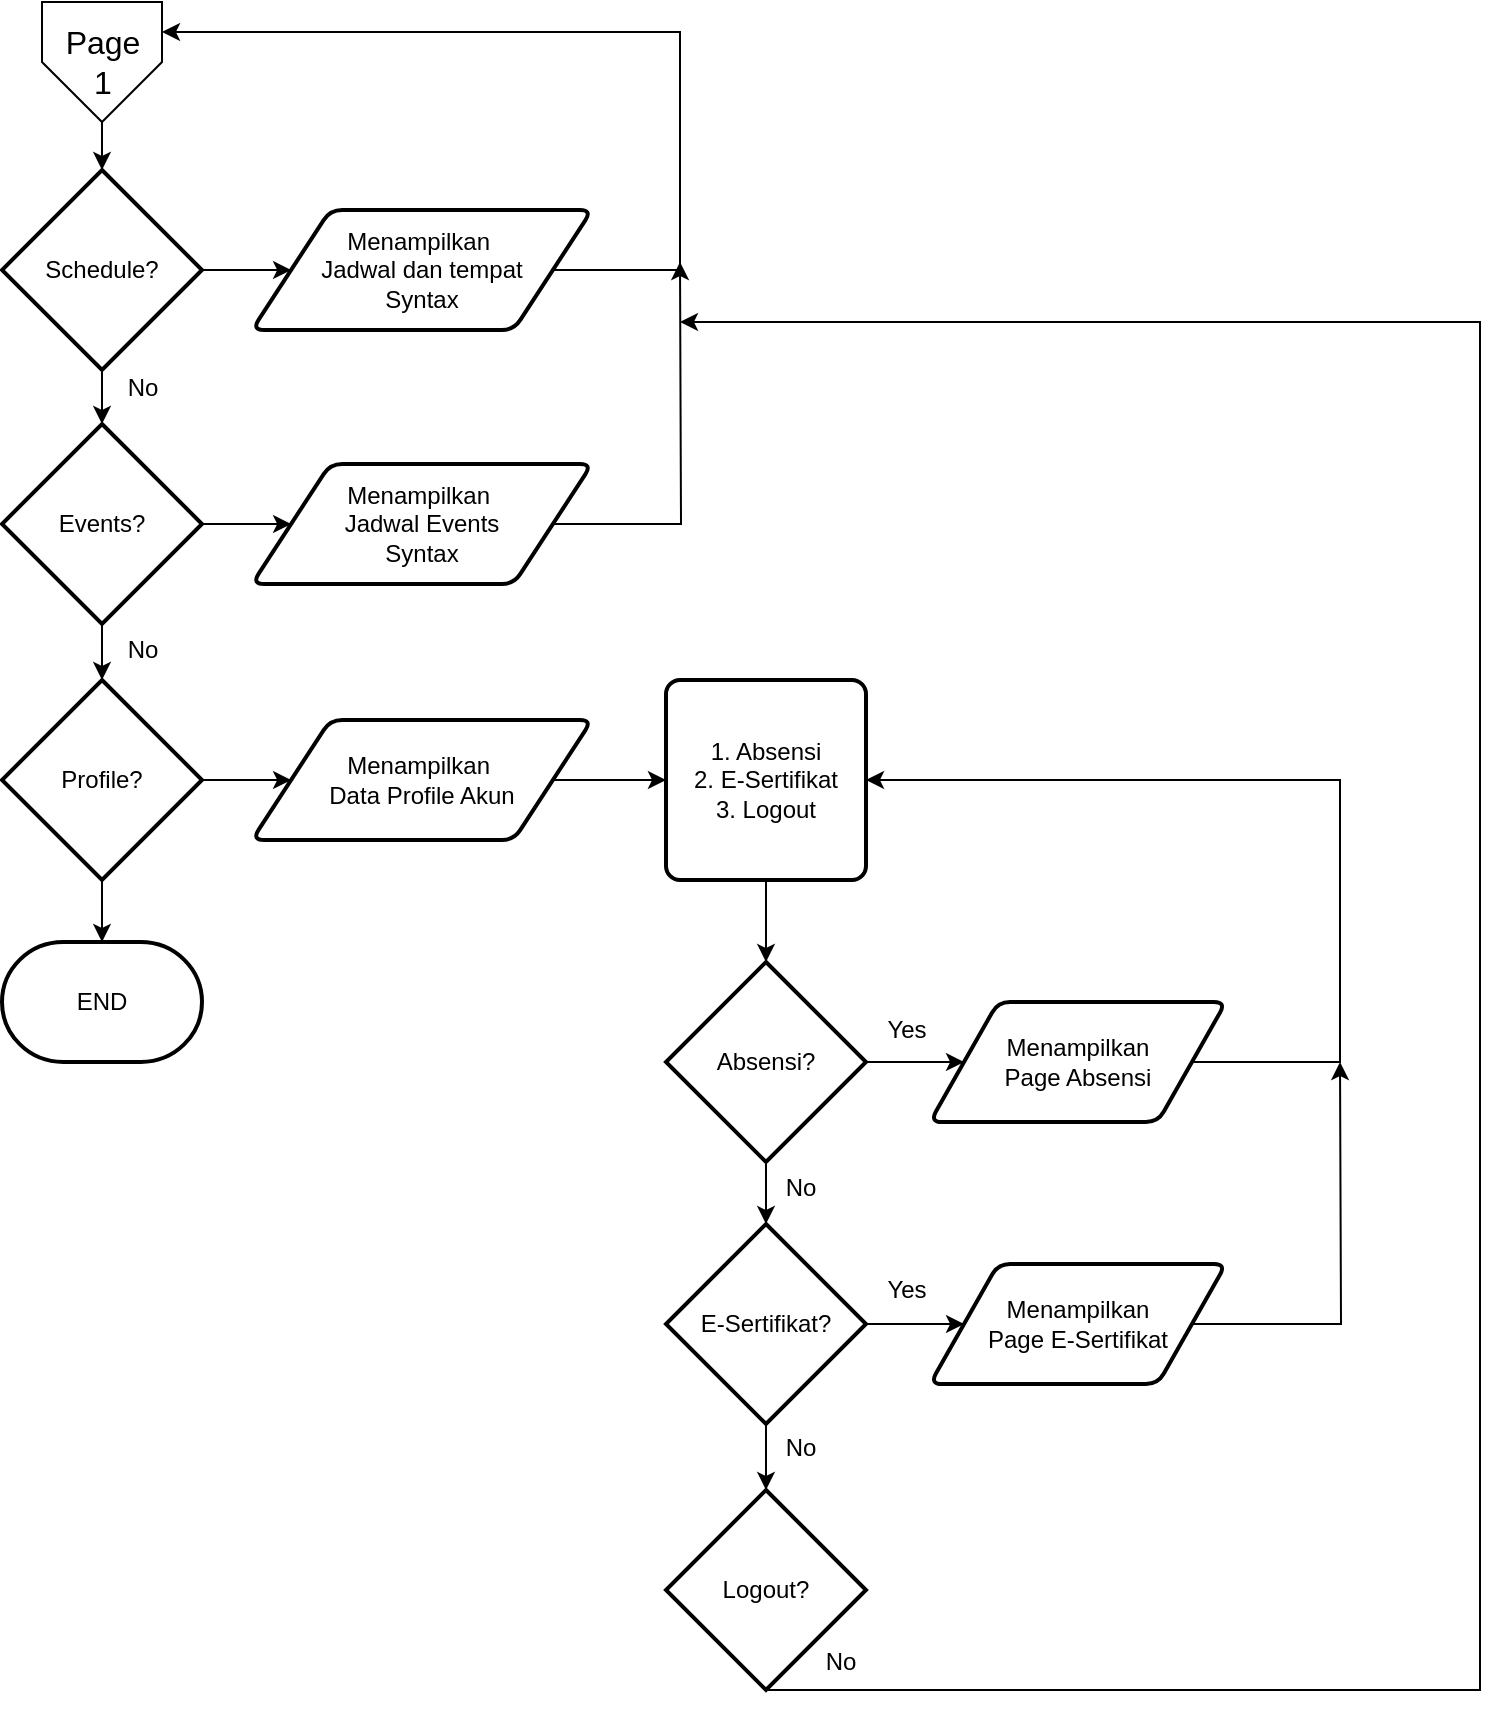 <mxfile version="24.7.6" pages="2">
  <diagram name="Page-1" id="a8UIe7vdmMAAO8bH5ttX">
    <mxGraphModel dx="1500" dy="873" grid="1" gridSize="10" guides="1" tooltips="1" connect="1" arrows="1" fold="1" page="1" pageScale="1" pageWidth="827" pageHeight="1169" math="0" shadow="0">
      <root>
        <mxCell id="0" />
        <mxCell id="1" parent="0" />
        <mxCell id="h8VWl4SBBmZREgqOAzla-1" value="&lt;font style=&quot;font-size: 16px;&quot;&gt;Page&lt;/font&gt;&lt;div&gt;&lt;font style=&quot;font-size: 16px;&quot;&gt;1&lt;/font&gt;&lt;/div&gt;" style="verticalLabelPosition=middle;verticalAlign=middle;html=1;shape=offPageConnector;rounded=0;size=0.5;labelPosition=center;align=center;" vertex="1" parent="1">
          <mxGeometry x="41" y="40" width="60" height="60" as="geometry" />
        </mxCell>
        <mxCell id="h8VWl4SBBmZREgqOAzla-12" style="edgeStyle=orthogonalEdgeStyle;rounded=0;orthogonalLoop=1;jettySize=auto;html=1;exitX=1;exitY=0.5;exitDx=0;exitDy=0;exitPerimeter=0;entryX=0;entryY=0.5;entryDx=0;entryDy=0;" edge="1" parent="1" source="h8VWl4SBBmZREgqOAzla-2" target="h8VWl4SBBmZREgqOAzla-10">
          <mxGeometry relative="1" as="geometry" />
        </mxCell>
        <mxCell id="h8VWl4SBBmZREgqOAzla-2" value="Schedule?" style="strokeWidth=2;html=1;shape=mxgraph.flowchart.decision;whiteSpace=wrap;" vertex="1" parent="1">
          <mxGeometry x="21" y="124" width="100" height="100" as="geometry" />
        </mxCell>
        <mxCell id="h8VWl4SBBmZREgqOAzla-3" style="edgeStyle=orthogonalEdgeStyle;rounded=0;orthogonalLoop=1;jettySize=auto;html=1;exitX=0.5;exitY=1;exitDx=0;exitDy=0;entryX=0.5;entryY=0;entryDx=0;entryDy=0;entryPerimeter=0;" edge="1" parent="1" source="h8VWl4SBBmZREgqOAzla-1" target="h8VWl4SBBmZREgqOAzla-2">
          <mxGeometry relative="1" as="geometry" />
        </mxCell>
        <mxCell id="h8VWl4SBBmZREgqOAzla-14" style="edgeStyle=orthogonalEdgeStyle;rounded=0;orthogonalLoop=1;jettySize=auto;html=1;exitX=1;exitY=0.5;exitDx=0;exitDy=0;exitPerimeter=0;entryX=0;entryY=0.5;entryDx=0;entryDy=0;" edge="1" parent="1" source="h8VWl4SBBmZREgqOAzla-4" target="h8VWl4SBBmZREgqOAzla-13">
          <mxGeometry relative="1" as="geometry" />
        </mxCell>
        <mxCell id="h8VWl4SBBmZREgqOAzla-4" value="Events?" style="strokeWidth=2;html=1;shape=mxgraph.flowchart.decision;whiteSpace=wrap;" vertex="1" parent="1">
          <mxGeometry x="21" y="251" width="100" height="100" as="geometry" />
        </mxCell>
        <mxCell id="h8VWl4SBBmZREgqOAzla-5" style="edgeStyle=orthogonalEdgeStyle;rounded=0;orthogonalLoop=1;jettySize=auto;html=1;exitX=0.5;exitY=1;exitDx=0;exitDy=0;exitPerimeter=0;entryX=0.5;entryY=0;entryDx=0;entryDy=0;entryPerimeter=0;" edge="1" parent="1" source="h8VWl4SBBmZREgqOAzla-2" target="h8VWl4SBBmZREgqOAzla-4">
          <mxGeometry relative="1" as="geometry" />
        </mxCell>
        <mxCell id="h8VWl4SBBmZREgqOAzla-17" value="" style="edgeStyle=orthogonalEdgeStyle;rounded=0;orthogonalLoop=1;jettySize=auto;html=1;" edge="1" parent="1" source="h8VWl4SBBmZREgqOAzla-6" target="h8VWl4SBBmZREgqOAzla-16">
          <mxGeometry relative="1" as="geometry" />
        </mxCell>
        <mxCell id="h8VWl4SBBmZREgqOAzla-23" value="" style="edgeStyle=orthogonalEdgeStyle;rounded=0;orthogonalLoop=1;jettySize=auto;html=1;" edge="1" parent="1" source="h8VWl4SBBmZREgqOAzla-6" target="h8VWl4SBBmZREgqOAzla-22">
          <mxGeometry relative="1" as="geometry" />
        </mxCell>
        <mxCell id="h8VWl4SBBmZREgqOAzla-6" value="Profile?" style="strokeWidth=2;html=1;shape=mxgraph.flowchart.decision;whiteSpace=wrap;" vertex="1" parent="1">
          <mxGeometry x="21" y="379" width="100" height="100" as="geometry" />
        </mxCell>
        <mxCell id="h8VWl4SBBmZREgqOAzla-7" style="edgeStyle=orthogonalEdgeStyle;rounded=0;orthogonalLoop=1;jettySize=auto;html=1;exitX=0.5;exitY=1;exitDx=0;exitDy=0;exitPerimeter=0;entryX=0.5;entryY=0;entryDx=0;entryDy=0;entryPerimeter=0;" edge="1" parent="1" source="h8VWl4SBBmZREgqOAzla-4" target="h8VWl4SBBmZREgqOAzla-6">
          <mxGeometry relative="1" as="geometry" />
        </mxCell>
        <mxCell id="h8VWl4SBBmZREgqOAzla-8" value="No" style="text;html=1;align=center;verticalAlign=middle;resizable=0;points=[];autosize=1;strokeColor=none;fillColor=none;" vertex="1" parent="1">
          <mxGeometry x="71" y="218" width="40" height="30" as="geometry" />
        </mxCell>
        <mxCell id="h8VWl4SBBmZREgqOAzla-9" value="No" style="text;html=1;align=center;verticalAlign=middle;resizable=0;points=[];autosize=1;strokeColor=none;fillColor=none;" vertex="1" parent="1">
          <mxGeometry x="71" y="349" width="40" height="30" as="geometry" />
        </mxCell>
        <mxCell id="h8VWl4SBBmZREgqOAzla-25" style="edgeStyle=orthogonalEdgeStyle;rounded=0;orthogonalLoop=1;jettySize=auto;html=1;exitX=1;exitY=0.5;exitDx=0;exitDy=0;entryX=1;entryY=0.25;entryDx=0;entryDy=0;" edge="1" parent="1" source="h8VWl4SBBmZREgqOAzla-10" target="h8VWl4SBBmZREgqOAzla-1">
          <mxGeometry relative="1" as="geometry">
            <mxPoint x="360" y="60" as="targetPoint" />
            <Array as="points">
              <mxPoint x="360" y="174" />
              <mxPoint x="360" y="55" />
            </Array>
          </mxGeometry>
        </mxCell>
        <mxCell id="h8VWl4SBBmZREgqOAzla-10" value="Menampilkan&amp;nbsp;&lt;div&gt;Jadwal dan tempat&lt;div&gt;Syntax&lt;/div&gt;&lt;/div&gt;" style="shape=parallelogram;html=1;strokeWidth=2;perimeter=parallelogramPerimeter;whiteSpace=wrap;rounded=1;arcSize=12;size=0.23;" vertex="1" parent="1">
          <mxGeometry x="146" y="144" width="170" height="60" as="geometry" />
        </mxCell>
        <mxCell id="h8VWl4SBBmZREgqOAzla-24" style="edgeStyle=orthogonalEdgeStyle;rounded=0;orthogonalLoop=1;jettySize=auto;html=1;exitX=1;exitY=0.5;exitDx=0;exitDy=0;" edge="1" parent="1" source="h8VWl4SBBmZREgqOAzla-13">
          <mxGeometry relative="1" as="geometry">
            <mxPoint x="360" y="170" as="targetPoint" />
          </mxGeometry>
        </mxCell>
        <mxCell id="h8VWl4SBBmZREgqOAzla-13" value="Menampilkan&amp;nbsp;&lt;div&gt;Jadwal Events&lt;div&gt;Syntax&lt;/div&gt;&lt;/div&gt;" style="shape=parallelogram;html=1;strokeWidth=2;perimeter=parallelogramPerimeter;whiteSpace=wrap;rounded=1;arcSize=12;size=0.23;" vertex="1" parent="1">
          <mxGeometry x="146" y="271" width="170" height="60" as="geometry" />
        </mxCell>
        <mxCell id="h8VWl4SBBmZREgqOAzla-27" value="" style="edgeStyle=orthogonalEdgeStyle;rounded=0;orthogonalLoop=1;jettySize=auto;html=1;" edge="1" parent="1" source="h8VWl4SBBmZREgqOAzla-16" target="h8VWl4SBBmZREgqOAzla-26">
          <mxGeometry relative="1" as="geometry" />
        </mxCell>
        <mxCell id="h8VWl4SBBmZREgqOAzla-16" value="Menampilkan&amp;nbsp;&lt;div&gt;Data Profile Akun&lt;/div&gt;" style="shape=parallelogram;html=1;strokeWidth=2;perimeter=parallelogramPerimeter;whiteSpace=wrap;rounded=1;arcSize=12;size=0.23;" vertex="1" parent="1">
          <mxGeometry x="146" y="399" width="170" height="60" as="geometry" />
        </mxCell>
        <mxCell id="h8VWl4SBBmZREgqOAzla-22" value="END" style="strokeWidth=2;html=1;shape=mxgraph.flowchart.terminator;whiteSpace=wrap;" vertex="1" parent="1">
          <mxGeometry x="21" y="510" width="100" height="60" as="geometry" />
        </mxCell>
        <mxCell id="h8VWl4SBBmZREgqOAzla-38" value="" style="edgeStyle=orthogonalEdgeStyle;rounded=0;orthogonalLoop=1;jettySize=auto;html=1;" edge="1" parent="1" source="h8VWl4SBBmZREgqOAzla-26" target="h8VWl4SBBmZREgqOAzla-28">
          <mxGeometry relative="1" as="geometry" />
        </mxCell>
        <mxCell id="h8VWl4SBBmZREgqOAzla-26" value="1. Absensi&lt;div&gt;2. E-Sertifikat&lt;/div&gt;&lt;div&gt;3. Logout&lt;/div&gt;" style="rounded=1;whiteSpace=wrap;html=1;absoluteArcSize=1;arcSize=14;strokeWidth=2;" vertex="1" parent="1">
          <mxGeometry x="353" y="379" width="100" height="100" as="geometry" />
        </mxCell>
        <mxCell id="h8VWl4SBBmZREgqOAzla-31" value="" style="edgeStyle=orthogonalEdgeStyle;rounded=0;orthogonalLoop=1;jettySize=auto;html=1;" edge="1" parent="1" source="h8VWl4SBBmZREgqOAzla-28" target="h8VWl4SBBmZREgqOAzla-30">
          <mxGeometry relative="1" as="geometry" />
        </mxCell>
        <mxCell id="h8VWl4SBBmZREgqOAzla-34" value="" style="edgeStyle=orthogonalEdgeStyle;rounded=0;orthogonalLoop=1;jettySize=auto;html=1;" edge="1" parent="1" source="h8VWl4SBBmZREgqOAzla-28" target="h8VWl4SBBmZREgqOAzla-33">
          <mxGeometry relative="1" as="geometry" />
        </mxCell>
        <mxCell id="h8VWl4SBBmZREgqOAzla-28" value="Absensi?" style="strokeWidth=2;html=1;shape=mxgraph.flowchart.decision;whiteSpace=wrap;" vertex="1" parent="1">
          <mxGeometry x="353" y="520" width="100" height="100" as="geometry" />
        </mxCell>
        <mxCell id="h8VWl4SBBmZREgqOAzla-45" style="edgeStyle=orthogonalEdgeStyle;rounded=0;orthogonalLoop=1;jettySize=auto;html=1;exitX=1;exitY=0.5;exitDx=0;exitDy=0;entryX=1;entryY=0.5;entryDx=0;entryDy=0;" edge="1" parent="1" source="h8VWl4SBBmZREgqOAzla-30" target="h8VWl4SBBmZREgqOAzla-26">
          <mxGeometry relative="1" as="geometry">
            <mxPoint x="690" y="430" as="targetPoint" />
            <Array as="points">
              <mxPoint x="690" y="570" />
              <mxPoint x="690" y="429" />
            </Array>
          </mxGeometry>
        </mxCell>
        <mxCell id="h8VWl4SBBmZREgqOAzla-30" value="Menampilkan&lt;div&gt;Page Absensi&lt;/div&gt;" style="shape=parallelogram;html=1;strokeWidth=2;perimeter=parallelogramPerimeter;whiteSpace=wrap;rounded=1;arcSize=12;size=0.23;" vertex="1" parent="1">
          <mxGeometry x="485" y="540" width="148" height="60" as="geometry" />
        </mxCell>
        <mxCell id="h8VWl4SBBmZREgqOAzla-32" value="Yes" style="text;html=1;align=center;verticalAlign=middle;resizable=0;points=[];autosize=1;strokeColor=none;fillColor=none;" vertex="1" parent="1">
          <mxGeometry x="453" y="539" width="40" height="30" as="geometry" />
        </mxCell>
        <mxCell id="h8VWl4SBBmZREgqOAzla-36" value="" style="edgeStyle=orthogonalEdgeStyle;rounded=0;orthogonalLoop=1;jettySize=auto;html=1;" edge="1" parent="1" source="h8VWl4SBBmZREgqOAzla-33" target="h8VWl4SBBmZREgqOAzla-35">
          <mxGeometry relative="1" as="geometry" />
        </mxCell>
        <mxCell id="h8VWl4SBBmZREgqOAzla-40" value="" style="edgeStyle=orthogonalEdgeStyle;rounded=0;orthogonalLoop=1;jettySize=auto;html=1;" edge="1" parent="1" source="h8VWl4SBBmZREgqOAzla-33" target="h8VWl4SBBmZREgqOAzla-39">
          <mxGeometry relative="1" as="geometry" />
        </mxCell>
        <mxCell id="h8VWl4SBBmZREgqOAzla-33" value="E-Sertifikat?" style="strokeWidth=2;html=1;shape=mxgraph.flowchart.decision;whiteSpace=wrap;" vertex="1" parent="1">
          <mxGeometry x="353" y="651" width="100" height="100" as="geometry" />
        </mxCell>
        <mxCell id="h8VWl4SBBmZREgqOAzla-44" style="edgeStyle=orthogonalEdgeStyle;rounded=0;orthogonalLoop=1;jettySize=auto;html=1;exitX=1;exitY=0.5;exitDx=0;exitDy=0;" edge="1" parent="1" source="h8VWl4SBBmZREgqOAzla-35">
          <mxGeometry relative="1" as="geometry">
            <mxPoint x="690" y="570" as="targetPoint" />
          </mxGeometry>
        </mxCell>
        <mxCell id="h8VWl4SBBmZREgqOAzla-35" value="Menampilkan&lt;div&gt;Page E-Sertifikat&lt;/div&gt;" style="shape=parallelogram;html=1;strokeWidth=2;perimeter=parallelogramPerimeter;whiteSpace=wrap;rounded=1;arcSize=12;size=0.23;" vertex="1" parent="1">
          <mxGeometry x="485" y="671" width="148" height="60" as="geometry" />
        </mxCell>
        <mxCell id="h8VWl4SBBmZREgqOAzla-37" value="Yes" style="text;html=1;align=center;verticalAlign=middle;resizable=0;points=[];autosize=1;strokeColor=none;fillColor=none;" vertex="1" parent="1">
          <mxGeometry x="453" y="669" width="40" height="30" as="geometry" />
        </mxCell>
        <mxCell id="h8VWl4SBBmZREgqOAzla-42" style="edgeStyle=elbowEdgeStyle;rounded=0;orthogonalLoop=1;jettySize=auto;html=1;exitX=0.5;exitY=1;exitDx=0;exitDy=0;exitPerimeter=0;" edge="1" parent="1" source="h8VWl4SBBmZREgqOAzla-39">
          <mxGeometry relative="1" as="geometry">
            <mxPoint x="360" y="200" as="targetPoint" />
            <Array as="points">
              <mxPoint x="760" y="190" />
              <mxPoint x="760" y="200" />
              <mxPoint x="760" y="530" />
            </Array>
          </mxGeometry>
        </mxCell>
        <mxCell id="h8VWl4SBBmZREgqOAzla-39" value="Logout?" style="strokeWidth=2;html=1;shape=mxgraph.flowchart.decision;whiteSpace=wrap;" vertex="1" parent="1">
          <mxGeometry x="353" y="784" width="100" height="100" as="geometry" />
        </mxCell>
        <mxCell id="h8VWl4SBBmZREgqOAzla-43" value="No" style="text;html=1;align=center;verticalAlign=middle;resizable=0;points=[];autosize=1;strokeColor=none;fillColor=none;" vertex="1" parent="1">
          <mxGeometry x="420" y="855" width="40" height="30" as="geometry" />
        </mxCell>
        <mxCell id="h8VWl4SBBmZREgqOAzla-46" value="No" style="text;html=1;align=center;verticalAlign=middle;resizable=0;points=[];autosize=1;strokeColor=none;fillColor=none;" vertex="1" parent="1">
          <mxGeometry x="400" y="618" width="40" height="30" as="geometry" />
        </mxCell>
        <mxCell id="h8VWl4SBBmZREgqOAzla-47" value="No" style="text;html=1;align=center;verticalAlign=middle;resizable=0;points=[];autosize=1;strokeColor=none;fillColor=none;" vertex="1" parent="1">
          <mxGeometry x="400" y="748" width="40" height="30" as="geometry" />
        </mxCell>
      </root>
    </mxGraphModel>
  </diagram>
  <diagram id="FA4bvvxYtBClE3o3RVnj" name="Page-2">
    <mxGraphModel grid="1" page="1" gridSize="10" guides="1" tooltips="1" connect="1" arrows="1" fold="1" pageScale="1" pageWidth="827" pageHeight="1169" math="0" shadow="0">
      <root>
        <mxCell id="0" />
        <mxCell id="1" parent="0" />
      </root>
    </mxGraphModel>
  </diagram>
</mxfile>
